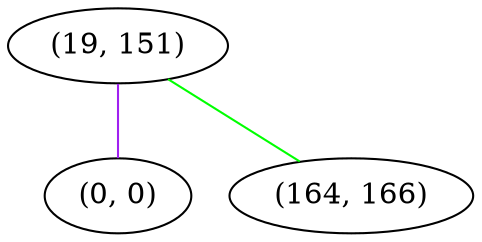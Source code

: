 graph "" {
"(19, 151)";
"(0, 0)";
"(164, 166)";
"(19, 151)" -- "(0, 0)"  [color=purple, key=0, weight=4];
"(19, 151)" -- "(164, 166)"  [color=green, key=0, weight=2];
}

